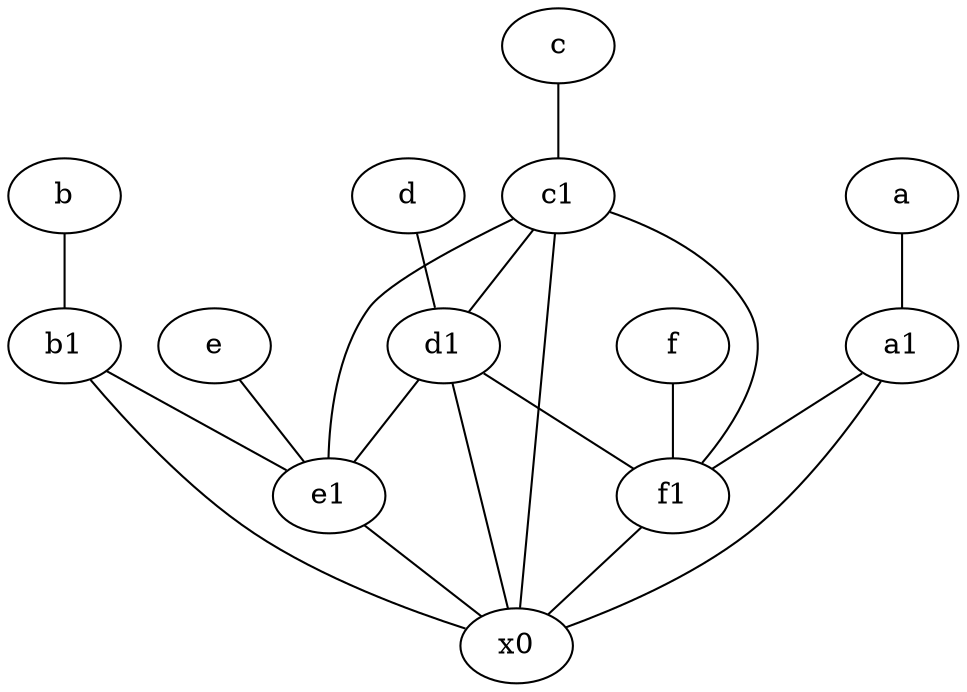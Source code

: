 graph {
	node [labelfontsize=50]
	a1 [labelfontsize=50 pos="8,3!"]
	c [labelfontsize=50 pos="4.5,2!"]
	d [labelfontsize=50 pos="2,5!"]
	x0 [labelfontsize=50]
	a [labelfontsize=50 pos="8,2!"]
	f1 [labelfontsize=50 pos="3,8!"]
	c1 [labelfontsize=50 pos="4.5,3!"]
	b1 [labelfontsize=50 pos="9,4!"]
	e [labelfontsize=50 pos="7,9!"]
	f [labelfontsize=50 pos="3,9!"]
	b [labelfontsize=50 pos="10,4!"]
	e1 [labelfontsize=50 pos="7,7!"]
	d1 [labelfontsize=50 pos="3,5!"]
	d1 -- f1
	b1 -- x0
	b1 -- e1
	f1 -- x0
	c1 -- e1
	d1 -- x0
	e -- e1
	c1 -- d1
	d1 -- e1
	a -- a1
	d -- d1
	b -- b1
	f -- f1
	e1 -- x0
	a1 -- f1
	c -- c1
	c1 -- x0
	c1 -- f1
	a1 -- x0
}
